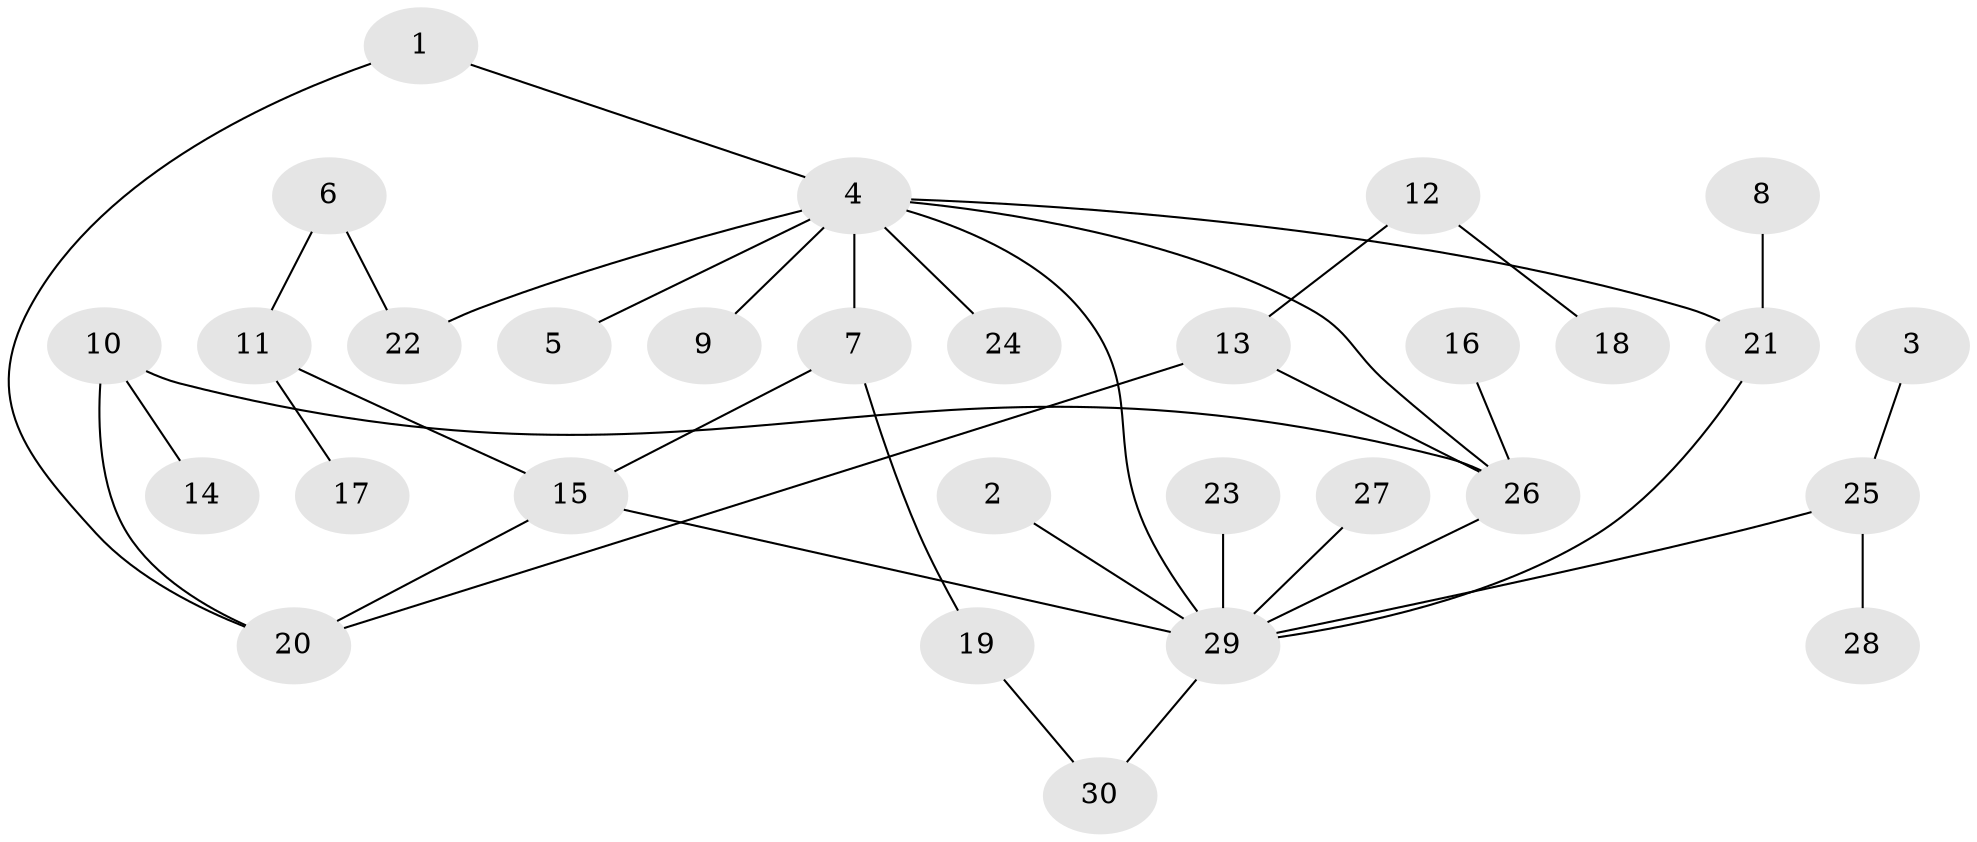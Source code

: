 // original degree distribution, {3: 0.16393442622950818, 8: 0.01639344262295082, 4: 0.09836065573770492, 7: 0.01639344262295082, 2: 0.29508196721311475, 6: 0.03278688524590164, 1: 0.3770491803278688}
// Generated by graph-tools (version 1.1) at 2025/25/03/09/25 03:25:29]
// undirected, 30 vertices, 37 edges
graph export_dot {
graph [start="1"]
  node [color=gray90,style=filled];
  1;
  2;
  3;
  4;
  5;
  6;
  7;
  8;
  9;
  10;
  11;
  12;
  13;
  14;
  15;
  16;
  17;
  18;
  19;
  20;
  21;
  22;
  23;
  24;
  25;
  26;
  27;
  28;
  29;
  30;
  1 -- 4 [weight=1.0];
  1 -- 20 [weight=1.0];
  2 -- 29 [weight=1.0];
  3 -- 25 [weight=1.0];
  4 -- 5 [weight=1.0];
  4 -- 7 [weight=1.0];
  4 -- 9 [weight=1.0];
  4 -- 21 [weight=2.0];
  4 -- 22 [weight=2.0];
  4 -- 24 [weight=1.0];
  4 -- 26 [weight=1.0];
  4 -- 29 [weight=1.0];
  6 -- 11 [weight=1.0];
  6 -- 22 [weight=1.0];
  7 -- 15 [weight=1.0];
  7 -- 19 [weight=1.0];
  8 -- 21 [weight=1.0];
  10 -- 14 [weight=1.0];
  10 -- 20 [weight=1.0];
  10 -- 26 [weight=1.0];
  11 -- 15 [weight=1.0];
  11 -- 17 [weight=1.0];
  12 -- 13 [weight=1.0];
  12 -- 18 [weight=1.0];
  13 -- 20 [weight=1.0];
  13 -- 26 [weight=1.0];
  15 -- 20 [weight=1.0];
  15 -- 29 [weight=1.0];
  16 -- 26 [weight=1.0];
  19 -- 30 [weight=1.0];
  21 -- 29 [weight=1.0];
  23 -- 29 [weight=1.0];
  25 -- 28 [weight=1.0];
  25 -- 29 [weight=1.0];
  26 -- 29 [weight=1.0];
  27 -- 29 [weight=1.0];
  29 -- 30 [weight=1.0];
}
